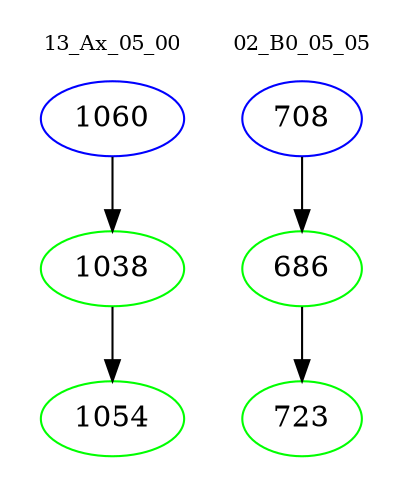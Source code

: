digraph{
subgraph cluster_0 {
color = white
label = "13_Ax_05_00";
fontsize=10;
T0_1060 [label="1060", color="blue"]
T0_1060 -> T0_1038 [color="black"]
T0_1038 [label="1038", color="green"]
T0_1038 -> T0_1054 [color="black"]
T0_1054 [label="1054", color="green"]
}
subgraph cluster_1 {
color = white
label = "02_B0_05_05";
fontsize=10;
T1_708 [label="708", color="blue"]
T1_708 -> T1_686 [color="black"]
T1_686 [label="686", color="green"]
T1_686 -> T1_723 [color="black"]
T1_723 [label="723", color="green"]
}
}
